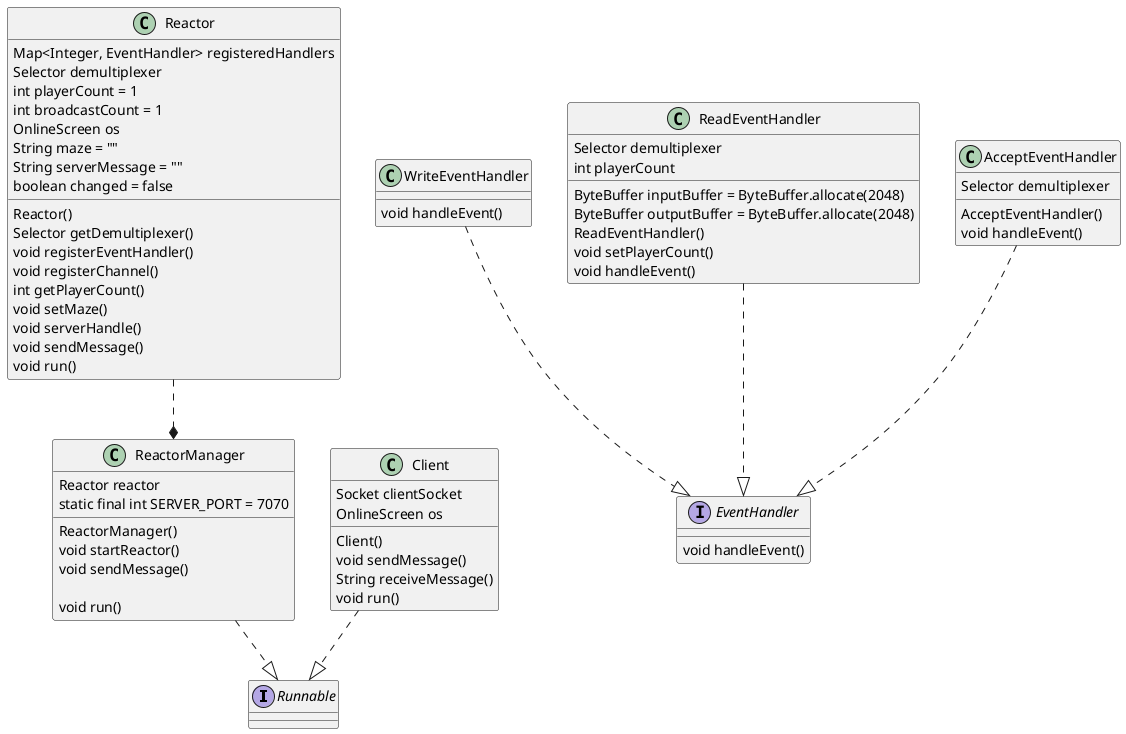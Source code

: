 @startuml

interface Runnable {

}

class ReactorManager {
    Reactor reactor
    static final int SERVER_PORT = 7070

    ReactorManager()
    void startReactor()
    void sendMessage()

    void run()
}

class Reactor {
    Map<Integer, EventHandler> registeredHandlers
    Selector demultiplexer
    int playerCount = 1
    int broadcastCount = 1
    OnlineScreen os
    String maze = ""
    String serverMessage = ""
    boolean changed = false

    Reactor()
    Selector getDemultiplexer()
    void registerEventHandler()
    void registerChannel()
    int getPlayerCount()
    void setMaze()
    void serverHandle()
    void sendMessage()
    void run()
}

interface EventHandler {
    void handleEvent()
}

class WriteEventHandler {
    void handleEvent()
}

class ReadEventHandler {
    Selector demultiplexer
    ByteBuffer inputBuffer = ByteBuffer.allocate(2048)
    ByteBuffer outputBuffer = ByteBuffer.allocate(2048)
    int playerCount

    ReadEventHandler()
    void setPlayerCount()
    void handleEvent()
}

class AcceptEventHandler {
    Selector demultiplexer

    AcceptEventHandler()
    void handleEvent()
}

class Client {
    Socket clientSocket
    OnlineScreen os

    Client()
    void sendMessage()
    String receiveMessage()
    void run()
}

Client ..|> Runnable
ReactorManager ..|> Runnable

Reactor ..* ReactorManager

AcceptEventHandler ..|> EventHandler
ReadEventHandler ..|> EventHandler
WriteEventHandler ..|> EventHandler

@enduml 
